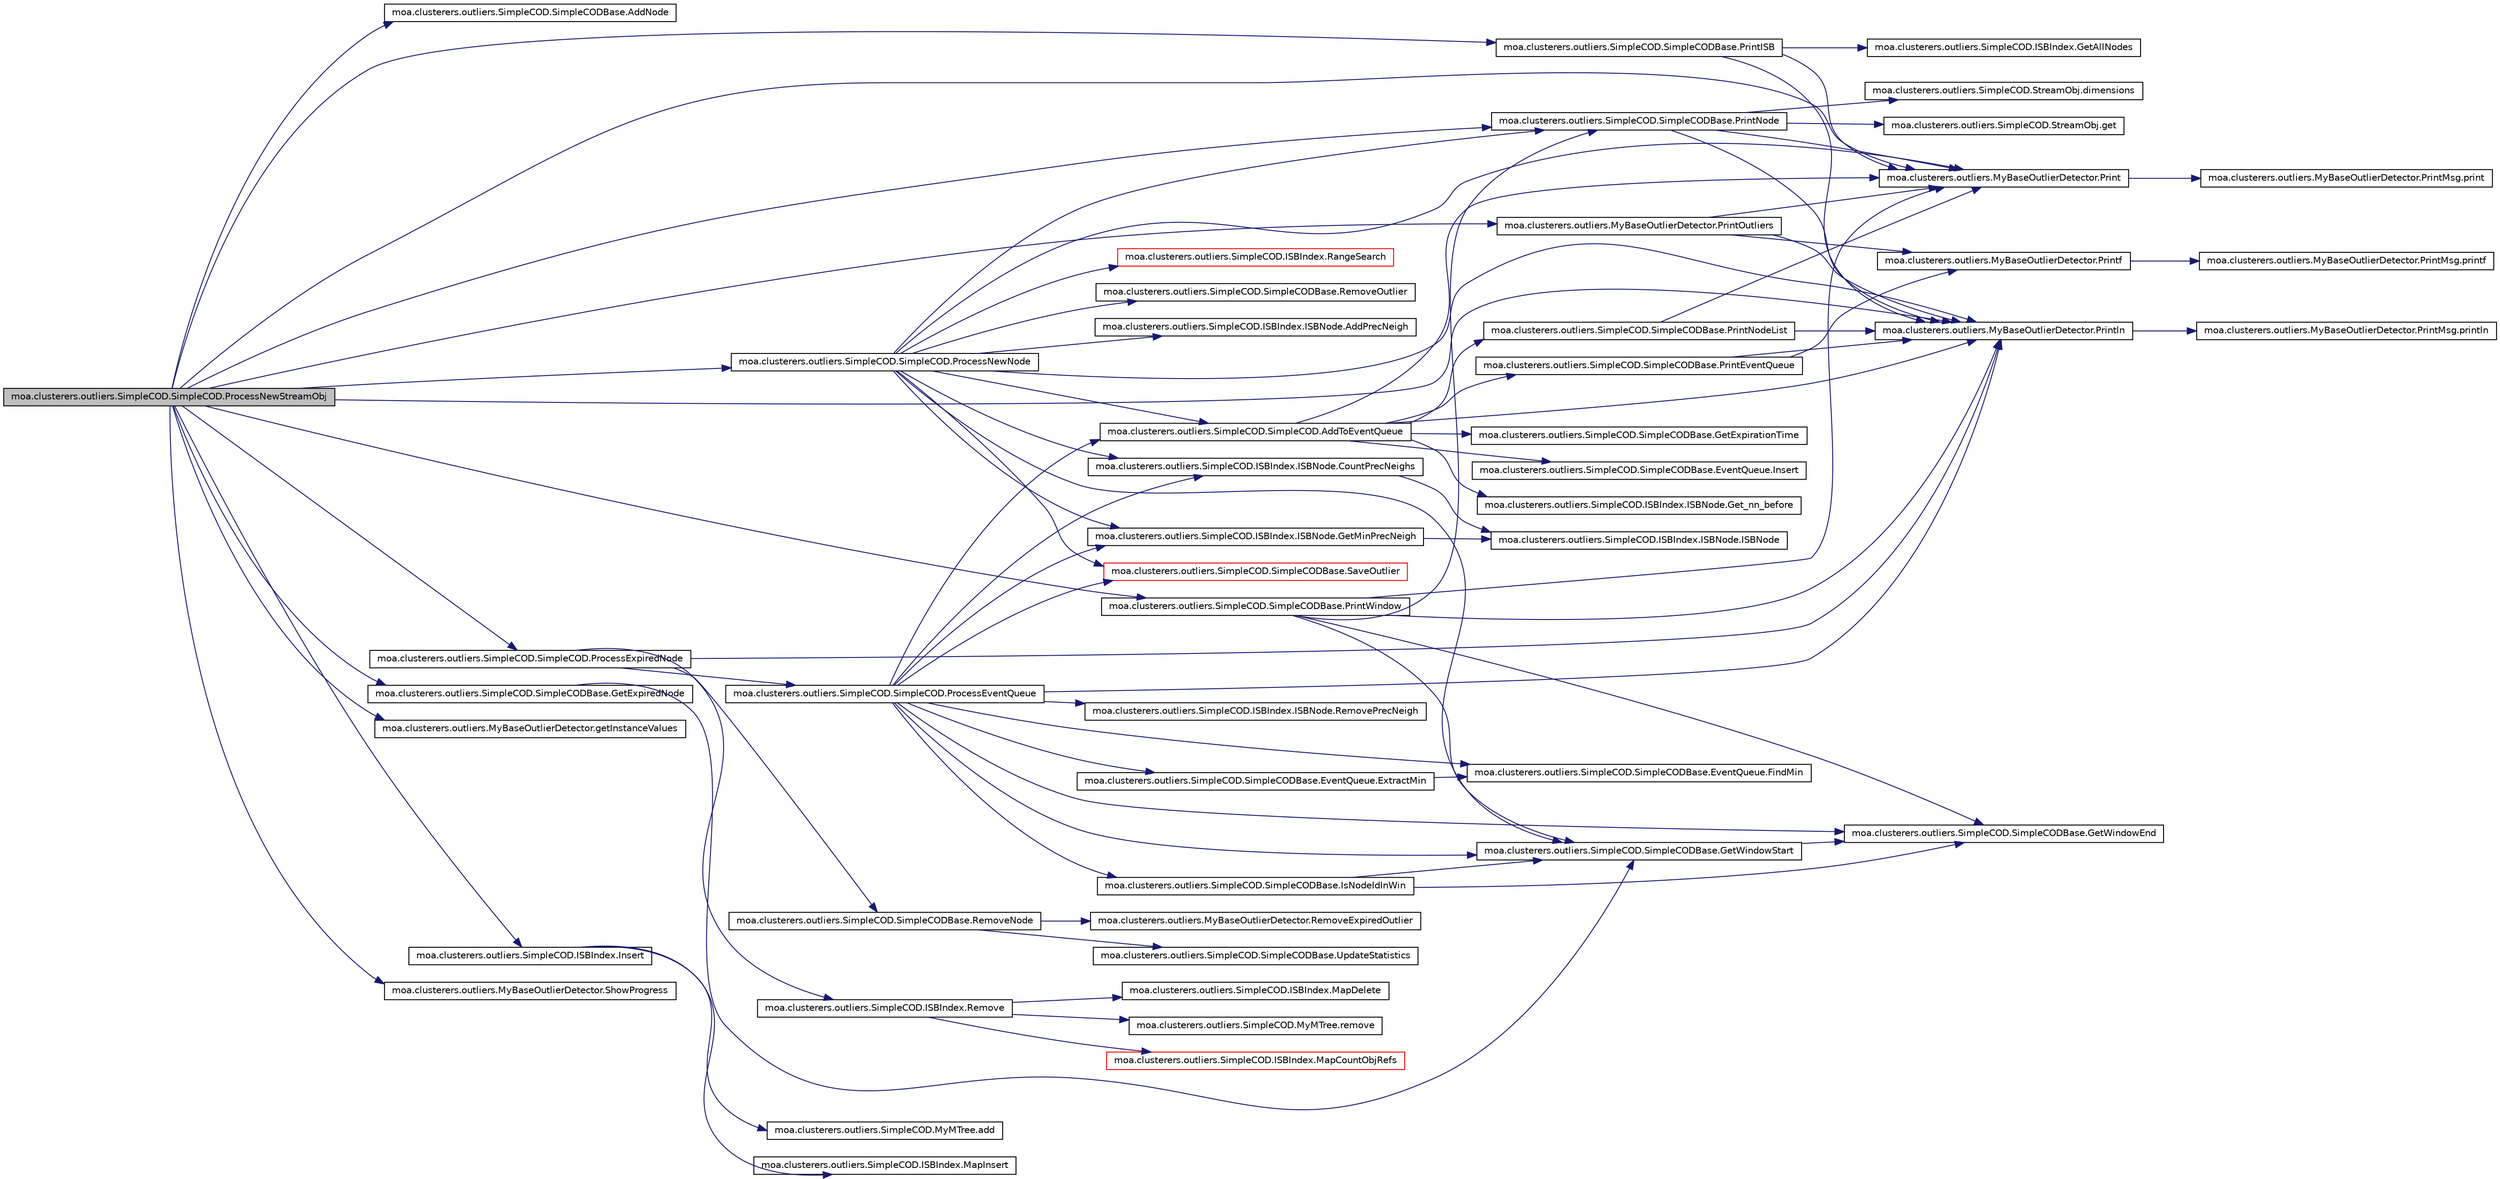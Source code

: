 digraph G
{
  edge [fontname="Helvetica",fontsize="10",labelfontname="Helvetica",labelfontsize="10"];
  node [fontname="Helvetica",fontsize="10",shape=record];
  rankdir=LR;
  Node1 [label="moa.clusterers.outliers.SimpleCOD.SimpleCOD.ProcessNewStreamObj",height=0.2,width=0.4,color="black", fillcolor="grey75", style="filled" fontcolor="black"];
  Node1 -> Node2 [color="midnightblue",fontsize="10",style="solid",fontname="Helvetica"];
  Node2 [label="moa.clusterers.outliers.SimpleCOD.SimpleCODBase.AddNode",height=0.2,width=0.4,color="black", fillcolor="white", style="filled",URL="$classmoa_1_1clusterers_1_1outliers_1_1SimpleCOD_1_1SimpleCODBase.html#a771887f43efd95808154f14d855cdfa8"];
  Node1 -> Node3 [color="midnightblue",fontsize="10",style="solid",fontname="Helvetica"];
  Node3 [label="moa.clusterers.outliers.SimpleCOD.SimpleCODBase.GetExpiredNode",height=0.2,width=0.4,color="black", fillcolor="white", style="filled",URL="$classmoa_1_1clusterers_1_1outliers_1_1SimpleCOD_1_1SimpleCODBase.html#aad03af60d38cecd27adb43b4a38558c3"];
  Node3 -> Node4 [color="midnightblue",fontsize="10",style="solid",fontname="Helvetica"];
  Node4 [label="moa.clusterers.outliers.SimpleCOD.SimpleCODBase.GetWindowStart",height=0.2,width=0.4,color="black", fillcolor="white", style="filled",URL="$classmoa_1_1clusterers_1_1outliers_1_1SimpleCOD_1_1SimpleCODBase.html#a06376900fd1889f5472a4362d38a5787"];
  Node4 -> Node5 [color="midnightblue",fontsize="10",style="solid",fontname="Helvetica"];
  Node5 [label="moa.clusterers.outliers.SimpleCOD.SimpleCODBase.GetWindowEnd",height=0.2,width=0.4,color="black", fillcolor="white", style="filled",URL="$classmoa_1_1clusterers_1_1outliers_1_1SimpleCOD_1_1SimpleCODBase.html#a2331ed0e8465921f6f92593cee5683a0"];
  Node1 -> Node6 [color="midnightblue",fontsize="10",style="solid",fontname="Helvetica"];
  Node6 [label="moa.clusterers.outliers.MyBaseOutlierDetector.getInstanceValues",height=0.2,width=0.4,color="black", fillcolor="white", style="filled",URL="$classmoa_1_1clusterers_1_1outliers_1_1MyBaseOutlierDetector.html#a9ce753647ce7cafed5f4921ccfee1a8c"];
  Node1 -> Node7 [color="midnightblue",fontsize="10",style="solid",fontname="Helvetica"];
  Node7 [label="moa.clusterers.outliers.SimpleCOD.ISBIndex.Insert",height=0.2,width=0.4,color="black", fillcolor="white", style="filled",URL="$classmoa_1_1clusterers_1_1outliers_1_1SimpleCOD_1_1ISBIndex.html#a9661bb3cca2d37d90186332661bf2142"];
  Node7 -> Node8 [color="midnightblue",fontsize="10",style="solid",fontname="Helvetica"];
  Node8 [label="moa.clusterers.outliers.SimpleCOD.MyMTree.add",height=0.2,width=0.4,color="black", fillcolor="white", style="filled",URL="$classmoa_1_1clusterers_1_1outliers_1_1SimpleCOD_1_1MyMTree.html#af506fe1752f2e4910a765d5c2851dd8e"];
  Node7 -> Node9 [color="midnightblue",fontsize="10",style="solid",fontname="Helvetica"];
  Node9 [label="moa.clusterers.outliers.SimpleCOD.ISBIndex.MapInsert",height=0.2,width=0.4,color="black", fillcolor="white", style="filled",URL="$classmoa_1_1clusterers_1_1outliers_1_1SimpleCOD_1_1ISBIndex.html#aebbc610ed34e9337efe9088c2a299968"];
  Node1 -> Node10 [color="midnightblue",fontsize="10",style="solid",fontname="Helvetica"];
  Node10 [label="moa.clusterers.outliers.MyBaseOutlierDetector.Print",height=0.2,width=0.4,color="black", fillcolor="white", style="filled",URL="$classmoa_1_1clusterers_1_1outliers_1_1MyBaseOutlierDetector.html#a01297fd140b44ef385c77a89acec721c"];
  Node10 -> Node11 [color="midnightblue",fontsize="10",style="solid",fontname="Helvetica"];
  Node11 [label="moa.clusterers.outliers.MyBaseOutlierDetector.PrintMsg.print",height=0.2,width=0.4,color="black", fillcolor="white", style="filled",URL="$interfacemoa_1_1clusterers_1_1outliers_1_1MyBaseOutlierDetector_1_1PrintMsg.html#a686fb5db51b4d23837bb524103f973c5"];
  Node1 -> Node12 [color="midnightblue",fontsize="10",style="solid",fontname="Helvetica"];
  Node12 [label="moa.clusterers.outliers.SimpleCOD.SimpleCODBase.PrintISB",height=0.2,width=0.4,color="black", fillcolor="white", style="filled",URL="$classmoa_1_1clusterers_1_1outliers_1_1SimpleCOD_1_1SimpleCODBase.html#a3ab3c16aa1e9c6d5d4870144b6d66548"];
  Node12 -> Node13 [color="midnightblue",fontsize="10",style="solid",fontname="Helvetica"];
  Node13 [label="moa.clusterers.outliers.SimpleCOD.ISBIndex.GetAllNodes",height=0.2,width=0.4,color="black", fillcolor="white", style="filled",URL="$classmoa_1_1clusterers_1_1outliers_1_1SimpleCOD_1_1ISBIndex.html#abe1e2e2e60d32366a1b4d8ddf825918b"];
  Node12 -> Node10 [color="midnightblue",fontsize="10",style="solid",fontname="Helvetica"];
  Node12 -> Node14 [color="midnightblue",fontsize="10",style="solid",fontname="Helvetica"];
  Node14 [label="moa.clusterers.outliers.MyBaseOutlierDetector.Println",height=0.2,width=0.4,color="black", fillcolor="white", style="filled",URL="$classmoa_1_1clusterers_1_1outliers_1_1MyBaseOutlierDetector.html#af7b301217f7338217830e5ee4850b144"];
  Node14 -> Node15 [color="midnightblue",fontsize="10",style="solid",fontname="Helvetica"];
  Node15 [label="moa.clusterers.outliers.MyBaseOutlierDetector.PrintMsg.println",height=0.2,width=0.4,color="black", fillcolor="white", style="filled",URL="$interfacemoa_1_1clusterers_1_1outliers_1_1MyBaseOutlierDetector_1_1PrintMsg.html#a71e22b3711764e75881a9db4fdb67ab8"];
  Node1 -> Node14 [color="midnightblue",fontsize="10",style="solid",fontname="Helvetica"];
  Node1 -> Node16 [color="midnightblue",fontsize="10",style="solid",fontname="Helvetica"];
  Node16 [label="moa.clusterers.outliers.SimpleCOD.SimpleCODBase.PrintNode",height=0.2,width=0.4,color="black", fillcolor="white", style="filled",URL="$classmoa_1_1clusterers_1_1outliers_1_1SimpleCOD_1_1SimpleCODBase.html#a2aec39f3731905a132581d71af380a2b"];
  Node16 -> Node17 [color="midnightblue",fontsize="10",style="solid",fontname="Helvetica"];
  Node17 [label="moa.clusterers.outliers.SimpleCOD.StreamObj.dimensions",height=0.2,width=0.4,color="black", fillcolor="white", style="filled",URL="$classmoa_1_1clusterers_1_1outliers_1_1SimpleCOD_1_1StreamObj.html#a300784c973b9daa26bcf9fe2b4ac413f",tooltip="The number of dimensions."];
  Node16 -> Node18 [color="midnightblue",fontsize="10",style="solid",fontname="Helvetica"];
  Node18 [label="moa.clusterers.outliers.SimpleCOD.StreamObj.get",height=0.2,width=0.4,color="black", fillcolor="white", style="filled",URL="$classmoa_1_1clusterers_1_1outliers_1_1SimpleCOD_1_1StreamObj.html#a06b42620c60259dcaaf5895319c790b0"];
  Node16 -> Node10 [color="midnightblue",fontsize="10",style="solid",fontname="Helvetica"];
  Node16 -> Node14 [color="midnightblue",fontsize="10",style="solid",fontname="Helvetica"];
  Node1 -> Node19 [color="midnightblue",fontsize="10",style="solid",fontname="Helvetica"];
  Node19 [label="moa.clusterers.outliers.MyBaseOutlierDetector.PrintOutliers",height=0.2,width=0.4,color="black", fillcolor="white", style="filled",URL="$classmoa_1_1clusterers_1_1outliers_1_1MyBaseOutlierDetector.html#aa0c5df29f9b28fc1a30f0dc054085236"];
  Node19 -> Node10 [color="midnightblue",fontsize="10",style="solid",fontname="Helvetica"];
  Node19 -> Node20 [color="midnightblue",fontsize="10",style="solid",fontname="Helvetica"];
  Node20 [label="moa.clusterers.outliers.MyBaseOutlierDetector.Printf",height=0.2,width=0.4,color="black", fillcolor="white", style="filled",URL="$classmoa_1_1clusterers_1_1outliers_1_1MyBaseOutlierDetector.html#a0091db164cf4334d175fc3928f540625"];
  Node20 -> Node21 [color="midnightblue",fontsize="10",style="solid",fontname="Helvetica"];
  Node21 [label="moa.clusterers.outliers.MyBaseOutlierDetector.PrintMsg.printf",height=0.2,width=0.4,color="black", fillcolor="white", style="filled",URL="$interfacemoa_1_1clusterers_1_1outliers_1_1MyBaseOutlierDetector_1_1PrintMsg.html#ac1f8b59ea11f91b6aa50df8c79d32c9c"];
  Node19 -> Node14 [color="midnightblue",fontsize="10",style="solid",fontname="Helvetica"];
  Node1 -> Node22 [color="midnightblue",fontsize="10",style="solid",fontname="Helvetica"];
  Node22 [label="moa.clusterers.outliers.SimpleCOD.SimpleCODBase.PrintWindow",height=0.2,width=0.4,color="black", fillcolor="white", style="filled",URL="$classmoa_1_1clusterers_1_1outliers_1_1SimpleCOD_1_1SimpleCODBase.html#ac95950ba4b42866db07a3585aebd266f"];
  Node22 -> Node5 [color="midnightblue",fontsize="10",style="solid",fontname="Helvetica"];
  Node22 -> Node4 [color="midnightblue",fontsize="10",style="solid",fontname="Helvetica"];
  Node22 -> Node10 [color="midnightblue",fontsize="10",style="solid",fontname="Helvetica"];
  Node22 -> Node14 [color="midnightblue",fontsize="10",style="solid",fontname="Helvetica"];
  Node22 -> Node16 [color="midnightblue",fontsize="10",style="solid",fontname="Helvetica"];
  Node1 -> Node23 [color="midnightblue",fontsize="10",style="solid",fontname="Helvetica"];
  Node23 [label="moa.clusterers.outliers.SimpleCOD.SimpleCOD.ProcessExpiredNode",height=0.2,width=0.4,color="black", fillcolor="white", style="filled",URL="$classmoa_1_1clusterers_1_1outliers_1_1SimpleCOD_1_1SimpleCOD.html#a5e94fa421e2a2d57c057c9d0af06aa5b"];
  Node23 -> Node14 [color="midnightblue",fontsize="10",style="solid",fontname="Helvetica"];
  Node23 -> Node24 [color="midnightblue",fontsize="10",style="solid",fontname="Helvetica"];
  Node24 [label="moa.clusterers.outliers.SimpleCOD.SimpleCOD.ProcessEventQueue",height=0.2,width=0.4,color="black", fillcolor="white", style="filled",URL="$classmoa_1_1clusterers_1_1outliers_1_1SimpleCOD_1_1SimpleCOD.html#ae099f8037dc1b469bb08595407dd399d"];
  Node24 -> Node25 [color="midnightblue",fontsize="10",style="solid",fontname="Helvetica"];
  Node25 [label="moa.clusterers.outliers.SimpleCOD.SimpleCOD.AddToEventQueue",height=0.2,width=0.4,color="black", fillcolor="white", style="filled",URL="$classmoa_1_1clusterers_1_1outliers_1_1SimpleCOD_1_1SimpleCOD.html#a93f204bc770a292bbfde84c90f9b4ae3"];
  Node25 -> Node26 [color="midnightblue",fontsize="10",style="solid",fontname="Helvetica"];
  Node26 [label="moa.clusterers.outliers.SimpleCOD.ISBIndex.ISBNode.Get_nn_before",height=0.2,width=0.4,color="black", fillcolor="white", style="filled",URL="$classmoa_1_1clusterers_1_1outliers_1_1SimpleCOD_1_1ISBIndex_1_1ISBNode.html#abf79d83307dc820514213501fee1c29e"];
  Node25 -> Node27 [color="midnightblue",fontsize="10",style="solid",fontname="Helvetica"];
  Node27 [label="moa.clusterers.outliers.SimpleCOD.SimpleCODBase.GetExpirationTime",height=0.2,width=0.4,color="black", fillcolor="white", style="filled",URL="$classmoa_1_1clusterers_1_1outliers_1_1SimpleCOD_1_1SimpleCODBase.html#ab976efb8c7803fe534615f24f3e4065e"];
  Node25 -> Node28 [color="midnightblue",fontsize="10",style="solid",fontname="Helvetica"];
  Node28 [label="moa.clusterers.outliers.SimpleCOD.SimpleCODBase.EventQueue.Insert",height=0.2,width=0.4,color="black", fillcolor="white", style="filled",URL="$classmoa_1_1clusterers_1_1outliers_1_1SimpleCOD_1_1SimpleCODBase_1_1EventQueue.html#ac65a0c69b70f91918531b2fe0a321cbe"];
  Node25 -> Node10 [color="midnightblue",fontsize="10",style="solid",fontname="Helvetica"];
  Node25 -> Node29 [color="midnightblue",fontsize="10",style="solid",fontname="Helvetica"];
  Node29 [label="moa.clusterers.outliers.SimpleCOD.SimpleCODBase.PrintEventQueue",height=0.2,width=0.4,color="black", fillcolor="white", style="filled",URL="$classmoa_1_1clusterers_1_1outliers_1_1SimpleCOD_1_1SimpleCODBase.html#a2d0c68f74996fabb2e2942235ca3dc6a"];
  Node29 -> Node20 [color="midnightblue",fontsize="10",style="solid",fontname="Helvetica"];
  Node29 -> Node14 [color="midnightblue",fontsize="10",style="solid",fontname="Helvetica"];
  Node25 -> Node14 [color="midnightblue",fontsize="10",style="solid",fontname="Helvetica"];
  Node25 -> Node30 [color="midnightblue",fontsize="10",style="solid",fontname="Helvetica"];
  Node30 [label="moa.clusterers.outliers.SimpleCOD.SimpleCODBase.PrintNodeList",height=0.2,width=0.4,color="black", fillcolor="white", style="filled",URL="$classmoa_1_1clusterers_1_1outliers_1_1SimpleCOD_1_1SimpleCODBase.html#a40a464cdf67ce7fefb3e59b0ca0207db"];
  Node30 -> Node10 [color="midnightblue",fontsize="10",style="solid",fontname="Helvetica"];
  Node30 -> Node14 [color="midnightblue",fontsize="10",style="solid",fontname="Helvetica"];
  Node24 -> Node31 [color="midnightblue",fontsize="10",style="solid",fontname="Helvetica"];
  Node31 [label="moa.clusterers.outliers.SimpleCOD.ISBIndex.ISBNode.CountPrecNeighs",height=0.2,width=0.4,color="black", fillcolor="white", style="filled",URL="$classmoa_1_1clusterers_1_1outliers_1_1SimpleCOD_1_1ISBIndex_1_1ISBNode.html#a692ba01aa0811611812147eec2fae33d"];
  Node31 -> Node32 [color="midnightblue",fontsize="10",style="solid",fontname="Helvetica"];
  Node32 [label="moa.clusterers.outliers.SimpleCOD.ISBIndex.ISBNode.ISBNode",height=0.2,width=0.4,color="black", fillcolor="white", style="filled",URL="$classmoa_1_1clusterers_1_1outliers_1_1SimpleCOD_1_1ISBIndex_1_1ISBNode.html#a0a52707434ad51a357710f7460335431"];
  Node24 -> Node33 [color="midnightblue",fontsize="10",style="solid",fontname="Helvetica"];
  Node33 [label="moa.clusterers.outliers.SimpleCOD.SimpleCODBase.EventQueue.ExtractMin",height=0.2,width=0.4,color="black", fillcolor="white", style="filled",URL="$classmoa_1_1clusterers_1_1outliers_1_1SimpleCOD_1_1SimpleCODBase_1_1EventQueue.html#ac85f8697720ec68f238df7fbff92cf4e"];
  Node33 -> Node34 [color="midnightblue",fontsize="10",style="solid",fontname="Helvetica"];
  Node34 [label="moa.clusterers.outliers.SimpleCOD.SimpleCODBase.EventQueue.FindMin",height=0.2,width=0.4,color="black", fillcolor="white", style="filled",URL="$classmoa_1_1clusterers_1_1outliers_1_1SimpleCOD_1_1SimpleCODBase_1_1EventQueue.html#abaa2482e9800f15868aef28de9a51458"];
  Node24 -> Node34 [color="midnightblue",fontsize="10",style="solid",fontname="Helvetica"];
  Node24 -> Node35 [color="midnightblue",fontsize="10",style="solid",fontname="Helvetica"];
  Node35 [label="moa.clusterers.outliers.SimpleCOD.ISBIndex.ISBNode.GetMinPrecNeigh",height=0.2,width=0.4,color="black", fillcolor="white", style="filled",URL="$classmoa_1_1clusterers_1_1outliers_1_1SimpleCOD_1_1ISBIndex_1_1ISBNode.html#aab588c42d51d1e509dfbfedc077ed6b1"];
  Node35 -> Node32 [color="midnightblue",fontsize="10",style="solid",fontname="Helvetica"];
  Node24 -> Node5 [color="midnightblue",fontsize="10",style="solid",fontname="Helvetica"];
  Node24 -> Node4 [color="midnightblue",fontsize="10",style="solid",fontname="Helvetica"];
  Node24 -> Node36 [color="midnightblue",fontsize="10",style="solid",fontname="Helvetica"];
  Node36 [label="moa.clusterers.outliers.SimpleCOD.SimpleCODBase.IsNodeIdInWin",height=0.2,width=0.4,color="black", fillcolor="white", style="filled",URL="$classmoa_1_1clusterers_1_1outliers_1_1SimpleCOD_1_1SimpleCODBase.html#a6a78ecc58991459810e8ead01c26e369"];
  Node36 -> Node5 [color="midnightblue",fontsize="10",style="solid",fontname="Helvetica"];
  Node36 -> Node4 [color="midnightblue",fontsize="10",style="solid",fontname="Helvetica"];
  Node24 -> Node14 [color="midnightblue",fontsize="10",style="solid",fontname="Helvetica"];
  Node24 -> Node37 [color="midnightblue",fontsize="10",style="solid",fontname="Helvetica"];
  Node37 [label="moa.clusterers.outliers.SimpleCOD.ISBIndex.ISBNode.RemovePrecNeigh",height=0.2,width=0.4,color="black", fillcolor="white", style="filled",URL="$classmoa_1_1clusterers_1_1outliers_1_1SimpleCOD_1_1ISBIndex_1_1ISBNode.html#ae446b72e884565922dc08acd49593cd0"];
  Node24 -> Node38 [color="midnightblue",fontsize="10",style="solid",fontname="Helvetica"];
  Node38 [label="moa.clusterers.outliers.SimpleCOD.SimpleCODBase.SaveOutlier",height=0.2,width=0.4,color="red", fillcolor="white", style="filled",URL="$classmoa_1_1clusterers_1_1outliers_1_1SimpleCOD_1_1SimpleCODBase.html#a6527a64d76675b53e7b70a8d6820fc1d"];
  Node23 -> Node39 [color="midnightblue",fontsize="10",style="solid",fontname="Helvetica"];
  Node39 [label="moa.clusterers.outliers.SimpleCOD.ISBIndex.Remove",height=0.2,width=0.4,color="black", fillcolor="white", style="filled",URL="$classmoa_1_1clusterers_1_1outliers_1_1SimpleCOD_1_1ISBIndex.html#ab98b7fb9626fae74cd5af96caa87196e"];
  Node39 -> Node40 [color="midnightblue",fontsize="10",style="solid",fontname="Helvetica"];
  Node40 [label="moa.clusterers.outliers.SimpleCOD.ISBIndex.MapCountObjRefs",height=0.2,width=0.4,color="red", fillcolor="white", style="filled",URL="$classmoa_1_1clusterers_1_1outliers_1_1SimpleCOD_1_1ISBIndex.html#ae7977d8edfaeb442104f5bcf778538b6"];
  Node39 -> Node41 [color="midnightblue",fontsize="10",style="solid",fontname="Helvetica"];
  Node41 [label="moa.clusterers.outliers.SimpleCOD.ISBIndex.MapDelete",height=0.2,width=0.4,color="black", fillcolor="white", style="filled",URL="$classmoa_1_1clusterers_1_1outliers_1_1SimpleCOD_1_1ISBIndex.html#ac3467862cc719efd3641eb1e8bebfa23"];
  Node39 -> Node42 [color="midnightblue",fontsize="10",style="solid",fontname="Helvetica"];
  Node42 [label="moa.clusterers.outliers.SimpleCOD.MyMTree.remove",height=0.2,width=0.4,color="black", fillcolor="white", style="filled",URL="$classmoa_1_1clusterers_1_1outliers_1_1SimpleCOD_1_1MyMTree.html#aa0ad3bb29bc617da2e846dcee422328e"];
  Node23 -> Node43 [color="midnightblue",fontsize="10",style="solid",fontname="Helvetica"];
  Node43 [label="moa.clusterers.outliers.SimpleCOD.SimpleCODBase.RemoveNode",height=0.2,width=0.4,color="black", fillcolor="white", style="filled",URL="$classmoa_1_1clusterers_1_1outliers_1_1SimpleCOD_1_1SimpleCODBase.html#aa3dfe03b53b3f08daebe4437f273007c"];
  Node43 -> Node44 [color="midnightblue",fontsize="10",style="solid",fontname="Helvetica"];
  Node44 [label="moa.clusterers.outliers.MyBaseOutlierDetector.RemoveExpiredOutlier",height=0.2,width=0.4,color="black", fillcolor="white", style="filled",URL="$classmoa_1_1clusterers_1_1outliers_1_1MyBaseOutlierDetector.html#a87395b2d424a0706fd970a2712f7fe1c"];
  Node43 -> Node45 [color="midnightblue",fontsize="10",style="solid",fontname="Helvetica"];
  Node45 [label="moa.clusterers.outliers.SimpleCOD.SimpleCODBase.UpdateStatistics",height=0.2,width=0.4,color="black", fillcolor="white", style="filled",URL="$classmoa_1_1clusterers_1_1outliers_1_1SimpleCOD_1_1SimpleCODBase.html#ac0ebfddf4d3c65c196e48b756fef96c5"];
  Node1 -> Node46 [color="midnightblue",fontsize="10",style="solid",fontname="Helvetica"];
  Node46 [label="moa.clusterers.outliers.SimpleCOD.SimpleCOD.ProcessNewNode",height=0.2,width=0.4,color="black", fillcolor="white", style="filled",URL="$classmoa_1_1clusterers_1_1outliers_1_1SimpleCOD_1_1SimpleCOD.html#a32a614141a4c48722ef75424ec868dd4"];
  Node46 -> Node47 [color="midnightblue",fontsize="10",style="solid",fontname="Helvetica"];
  Node47 [label="moa.clusterers.outliers.SimpleCOD.ISBIndex.ISBNode.AddPrecNeigh",height=0.2,width=0.4,color="black", fillcolor="white", style="filled",URL="$classmoa_1_1clusterers_1_1outliers_1_1SimpleCOD_1_1ISBIndex_1_1ISBNode.html#a2fe5fa5c034b01b555752df059880b07"];
  Node46 -> Node25 [color="midnightblue",fontsize="10",style="solid",fontname="Helvetica"];
  Node46 -> Node31 [color="midnightblue",fontsize="10",style="solid",fontname="Helvetica"];
  Node46 -> Node35 [color="midnightblue",fontsize="10",style="solid",fontname="Helvetica"];
  Node46 -> Node4 [color="midnightblue",fontsize="10",style="solid",fontname="Helvetica"];
  Node46 -> Node10 [color="midnightblue",fontsize="10",style="solid",fontname="Helvetica"];
  Node46 -> Node14 [color="midnightblue",fontsize="10",style="solid",fontname="Helvetica"];
  Node46 -> Node16 [color="midnightblue",fontsize="10",style="solid",fontname="Helvetica"];
  Node46 -> Node48 [color="midnightblue",fontsize="10",style="solid",fontname="Helvetica"];
  Node48 [label="moa.clusterers.outliers.SimpleCOD.ISBIndex.RangeSearch",height=0.2,width=0.4,color="red", fillcolor="white", style="filled",URL="$classmoa_1_1clusterers_1_1outliers_1_1SimpleCOD_1_1ISBIndex.html#a3f10f7f8bb9c45900ee8b4b3a0986c55"];
  Node46 -> Node49 [color="midnightblue",fontsize="10",style="solid",fontname="Helvetica"];
  Node49 [label="moa.clusterers.outliers.SimpleCOD.SimpleCODBase.RemoveOutlier",height=0.2,width=0.4,color="black", fillcolor="white", style="filled",URL="$classmoa_1_1clusterers_1_1outliers_1_1SimpleCOD_1_1SimpleCODBase.html#ab7468a5b2e8f0856afcc7e39c9382c07"];
  Node46 -> Node38 [color="midnightblue",fontsize="10",style="solid",fontname="Helvetica"];
  Node1 -> Node50 [color="midnightblue",fontsize="10",style="solid",fontname="Helvetica"];
  Node50 [label="moa.clusterers.outliers.MyBaseOutlierDetector.ShowProgress",height=0.2,width=0.4,color="black", fillcolor="white", style="filled",URL="$classmoa_1_1clusterers_1_1outliers_1_1MyBaseOutlierDetector.html#a002334a3e67e38ceaafb5a69b2521c37"];
}
